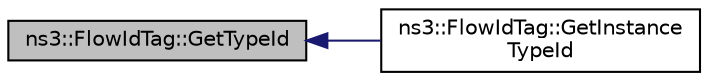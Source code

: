 digraph "ns3::FlowIdTag::GetTypeId"
{
  edge [fontname="Helvetica",fontsize="10",labelfontname="Helvetica",labelfontsize="10"];
  node [fontname="Helvetica",fontsize="10",shape=record];
  rankdir="LR";
  Node1 [label="ns3::FlowIdTag::GetTypeId",height=0.2,width=0.4,color="black", fillcolor="grey75", style="filled", fontcolor="black"];
  Node1 -> Node2 [dir="back",color="midnightblue",fontsize="10",style="solid"];
  Node2 [label="ns3::FlowIdTag::GetInstance\lTypeId",height=0.2,width=0.4,color="black", fillcolor="white", style="filled",URL="$d4/ddf/classns3_1_1FlowIdTag.html#a45804ffb6733bbc9270273f938383e61"];
}
